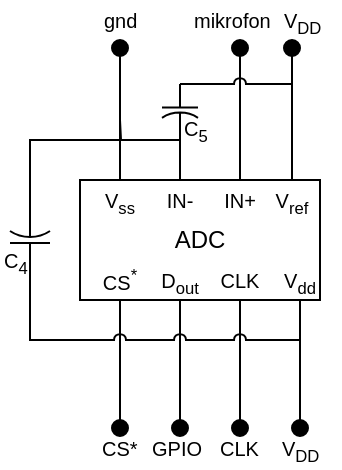 <mxfile version="10.5.4" type="device"><diagram id="VQJFpgWeK8DuyLRUv7vn" name="Page-1"><mxGraphModel dx="359" dy="184" grid="1" gridSize="10" guides="1" tooltips="1" connect="1" arrows="1" fold="1" page="1" pageScale="1" pageWidth="1169" pageHeight="1654" math="0" shadow="0"><root><mxCell id="0"/><mxCell id="1" parent="0"/><mxCell id="gm0Rh2tQ_B8IjHC92pRh-2" value="" style="group" vertex="1" connectable="0" parent="1"><mxGeometry x="370" y="160" width="130" height="60" as="geometry"/></mxCell><mxCell id="gm0Rh2tQ_B8IjHC92pRh-3" value="ADC" style="rounded=0;whiteSpace=wrap;html=1;" vertex="1" parent="gm0Rh2tQ_B8IjHC92pRh-2"><mxGeometry width="120" height="60" as="geometry"/></mxCell><mxCell id="gm0Rh2tQ_B8IjHC92pRh-4" value="&lt;font style=&quot;font-size: 10px&quot;&gt;V&lt;sub&gt;ref&lt;/sub&gt;&lt;/font&gt;" style="text;html=1;strokeColor=none;fillColor=none;align=center;verticalAlign=middle;whiteSpace=wrap;rounded=0;" vertex="1" parent="gm0Rh2tQ_B8IjHC92pRh-2"><mxGeometry x="86" width="40" height="20" as="geometry"/></mxCell><mxCell id="gm0Rh2tQ_B8IjHC92pRh-5" value="&lt;font style=&quot;font-size: 10px&quot;&gt;V&lt;sub&gt;dd&lt;/sub&gt;&lt;/font&gt;" style="text;html=1;strokeColor=none;fillColor=none;align=center;verticalAlign=middle;whiteSpace=wrap;rounded=0;" vertex="1" parent="gm0Rh2tQ_B8IjHC92pRh-2"><mxGeometry x="90" y="40" width="40" height="20" as="geometry"/></mxCell><mxCell id="gm0Rh2tQ_B8IjHC92pRh-6" value="&lt;font style=&quot;font-size: 10px&quot;&gt;CLK&lt;/font&gt;" style="text;html=1;strokeColor=none;fillColor=none;align=center;verticalAlign=middle;whiteSpace=wrap;rounded=0;" vertex="1" parent="gm0Rh2tQ_B8IjHC92pRh-2"><mxGeometry x="60" y="40" width="40" height="20" as="geometry"/></mxCell><mxCell id="gm0Rh2tQ_B8IjHC92pRh-7" value="&lt;font size=&quot;1&quot;&gt;V&lt;sub&gt;ss&lt;/sub&gt;&lt;/font&gt;" style="text;html=1;strokeColor=none;fillColor=none;align=center;verticalAlign=middle;whiteSpace=wrap;rounded=0;" vertex="1" parent="gm0Rh2tQ_B8IjHC92pRh-2"><mxGeometry width="40" height="20" as="geometry"/></mxCell><mxCell id="gm0Rh2tQ_B8IjHC92pRh-8" value="&lt;span&gt;&lt;font style=&quot;font-size: 10px&quot;&gt;IN+&lt;/font&gt;&lt;/span&gt;&lt;br&gt;" style="text;html=1;strokeColor=none;fillColor=none;align=center;verticalAlign=middle;whiteSpace=wrap;rounded=0;" vertex="1" parent="gm0Rh2tQ_B8IjHC92pRh-2"><mxGeometry x="60" width="40" height="20" as="geometry"/></mxCell><mxCell id="gm0Rh2tQ_B8IjHC92pRh-10" value="&lt;span&gt;&lt;font style=&quot;font-size: 10px&quot;&gt;IN-&lt;/font&gt;&lt;/span&gt;&lt;br&gt;" style="text;html=1;strokeColor=none;fillColor=none;align=center;verticalAlign=middle;whiteSpace=wrap;rounded=0;" vertex="1" parent="gm0Rh2tQ_B8IjHC92pRh-2"><mxGeometry x="30" width="40" height="20" as="geometry"/></mxCell><mxCell id="gm0Rh2tQ_B8IjHC92pRh-11" value="&lt;font size=&quot;1&quot;&gt;D&lt;sub&gt;out&lt;/sub&gt;&lt;/font&gt;" style="text;html=1;strokeColor=none;fillColor=none;align=center;verticalAlign=middle;whiteSpace=wrap;rounded=0;" vertex="1" parent="gm0Rh2tQ_B8IjHC92pRh-2"><mxGeometry x="30" y="40" width="40" height="20" as="geometry"/></mxCell><mxCell id="gm0Rh2tQ_B8IjHC92pRh-12" value="&lt;font style=&quot;font-size: 10px&quot;&gt;CS&lt;sup&gt;*&lt;/sup&gt;&lt;/font&gt;" style="text;html=1;strokeColor=none;fillColor=none;align=center;verticalAlign=middle;whiteSpace=wrap;rounded=0;" vertex="1" parent="gm0Rh2tQ_B8IjHC92pRh-2"><mxGeometry y="40" width="40" height="20" as="geometry"/></mxCell><mxCell id="gm0Rh2tQ_B8IjHC92pRh-15" value="&lt;font style=&quot;font-size: 10px&quot;&gt;gnd&lt;/font&gt;" style="text;html=1;resizable=0;points=[];autosize=1;align=left;verticalAlign=top;spacingTop=-4;" vertex="1" parent="1"><mxGeometry x="380" y="70" width="30" height="20" as="geometry"/></mxCell><mxCell id="gm0Rh2tQ_B8IjHC92pRh-17" value="&lt;font style=&quot;font-size: 10px&quot;&gt;mikrofon&lt;/font&gt;" style="text;html=1;resizable=0;points=[];autosize=1;align=left;verticalAlign=top;spacingTop=-4;" vertex="1" parent="1"><mxGeometry x="425" y="70" width="50" height="20" as="geometry"/></mxCell><mxCell id="gm0Rh2tQ_B8IjHC92pRh-20" value="&lt;font style=&quot;font-size: 10px&quot;&gt;V&lt;sub&gt;DD&lt;/sub&gt;&lt;/font&gt;" style="text;html=1;resizable=0;points=[];autosize=1;align=left;verticalAlign=top;spacingTop=-4;" vertex="1" parent="1"><mxGeometry x="470" y="70" width="30" height="20" as="geometry"/></mxCell><mxCell id="gm0Rh2tQ_B8IjHC92pRh-21" value="" style="verticalLabelPosition=bottom;shadow=0;dashed=0;align=center;fillColor=#000000;html=1;verticalAlign=top;strokeWidth=1;shape=ellipse;perimeter=ellipsePerimeter;fontSize=16;" vertex="1" parent="1"><mxGeometry x="386" y="90" width="8" height="8" as="geometry"/></mxCell><mxCell id="gm0Rh2tQ_B8IjHC92pRh-22" value="" style="verticalLabelPosition=bottom;shadow=0;dashed=0;align=center;fillColor=#000000;html=1;verticalAlign=top;strokeWidth=1;shape=ellipse;perimeter=ellipsePerimeter;fontSize=16;" vertex="1" parent="1"><mxGeometry x="446" y="90" width="8" height="8" as="geometry"/></mxCell><mxCell id="gm0Rh2tQ_B8IjHC92pRh-23" value="" style="verticalLabelPosition=bottom;shadow=0;dashed=0;align=center;fillColor=#000000;html=1;verticalAlign=top;strokeWidth=1;shape=ellipse;perimeter=ellipsePerimeter;fontSize=16;" vertex="1" parent="1"><mxGeometry x="472" y="90" width="8" height="8" as="geometry"/></mxCell><mxCell id="gm0Rh2tQ_B8IjHC92pRh-24" style="edgeStyle=orthogonalEdgeStyle;rounded=0;orthogonalLoop=1;jettySize=auto;html=1;exitX=0.5;exitY=0;exitDx=0;exitDy=0;entryX=0.5;entryY=1;entryDx=0;entryDy=0;endArrow=none;endFill=0;" edge="1" parent="1" source="gm0Rh2tQ_B8IjHC92pRh-7" target="gm0Rh2tQ_B8IjHC92pRh-21"><mxGeometry relative="1" as="geometry"/></mxCell><mxCell id="gm0Rh2tQ_B8IjHC92pRh-25" style="edgeStyle=orthogonalEdgeStyle;rounded=0;orthogonalLoop=1;jettySize=auto;html=1;exitX=0.5;exitY=0;exitDx=0;exitDy=0;entryX=0.5;entryY=1;entryDx=0;entryDy=0;endArrow=none;endFill=0;" edge="1" parent="1" source="gm0Rh2tQ_B8IjHC92pRh-8" target="gm0Rh2tQ_B8IjHC92pRh-22"><mxGeometry relative="1" as="geometry"/></mxCell><mxCell id="gm0Rh2tQ_B8IjHC92pRh-26" style="edgeStyle=orthogonalEdgeStyle;rounded=0;orthogonalLoop=1;jettySize=auto;html=1;exitX=0.5;exitY=0;exitDx=0;exitDy=0;entryX=0.5;entryY=1;entryDx=0;entryDy=0;endArrow=none;endFill=0;" edge="1" parent="1" source="gm0Rh2tQ_B8IjHC92pRh-4" target="gm0Rh2tQ_B8IjHC92pRh-23"><mxGeometry relative="1" as="geometry"/></mxCell><mxCell id="gm0Rh2tQ_B8IjHC92pRh-27" style="edgeStyle=orthogonalEdgeStyle;rounded=0;orthogonalLoop=1;jettySize=auto;html=1;exitX=0.5;exitY=0;exitDx=0;exitDy=0;endArrow=none;endFill=0;" edge="1" parent="1" source="gm0Rh2tQ_B8IjHC92pRh-10"><mxGeometry relative="1" as="geometry"><mxPoint x="390" y="130" as="targetPoint"/></mxGeometry></mxCell><mxCell id="gm0Rh2tQ_B8IjHC92pRh-28" value="" style="verticalLabelPosition=bottom;shadow=0;dashed=0;align=center;fillColor=#000000;html=1;verticalAlign=top;strokeWidth=1;shape=ellipse;perimeter=ellipsePerimeter;fontSize=16;" vertex="1" parent="1"><mxGeometry x="386" y="280" width="8" height="8" as="geometry"/></mxCell><mxCell id="gm0Rh2tQ_B8IjHC92pRh-29" value="" style="verticalLabelPosition=bottom;shadow=0;dashed=0;align=center;fillColor=#000000;html=1;verticalAlign=top;strokeWidth=1;shape=ellipse;perimeter=ellipsePerimeter;fontSize=16;" vertex="1" parent="1"><mxGeometry x="416" y="280" width="8" height="8" as="geometry"/></mxCell><mxCell id="gm0Rh2tQ_B8IjHC92pRh-30" value="" style="verticalLabelPosition=bottom;shadow=0;dashed=0;align=center;fillColor=#000000;html=1;verticalAlign=top;strokeWidth=1;shape=ellipse;perimeter=ellipsePerimeter;fontSize=16;" vertex="1" parent="1"><mxGeometry x="446" y="280" width="8" height="8" as="geometry"/></mxCell><mxCell id="gm0Rh2tQ_B8IjHC92pRh-31" value="" style="verticalLabelPosition=bottom;shadow=0;dashed=0;align=center;fillColor=#000000;html=1;verticalAlign=top;strokeWidth=1;shape=ellipse;perimeter=ellipsePerimeter;fontSize=16;" vertex="1" parent="1"><mxGeometry x="476" y="280" width="8" height="8" as="geometry"/></mxCell><mxCell id="gm0Rh2tQ_B8IjHC92pRh-32" style="edgeStyle=orthogonalEdgeStyle;rounded=0;orthogonalLoop=1;jettySize=auto;html=1;exitX=0.5;exitY=1;exitDx=0;exitDy=0;entryX=0.5;entryY=0;entryDx=0;entryDy=0;endArrow=none;endFill=0;" edge="1" parent="1" source="gm0Rh2tQ_B8IjHC92pRh-5" target="gm0Rh2tQ_B8IjHC92pRh-31"><mxGeometry relative="1" as="geometry"/></mxCell><mxCell id="gm0Rh2tQ_B8IjHC92pRh-33" style="edgeStyle=orthogonalEdgeStyle;rounded=0;orthogonalLoop=1;jettySize=auto;html=1;exitX=0.5;exitY=1;exitDx=0;exitDy=0;entryX=0.5;entryY=0;entryDx=0;entryDy=0;endArrow=none;endFill=0;" edge="1" parent="1" source="gm0Rh2tQ_B8IjHC92pRh-6" target="gm0Rh2tQ_B8IjHC92pRh-30"><mxGeometry relative="1" as="geometry"/></mxCell><mxCell id="gm0Rh2tQ_B8IjHC92pRh-34" style="edgeStyle=orthogonalEdgeStyle;rounded=0;orthogonalLoop=1;jettySize=auto;html=1;exitX=0.5;exitY=1;exitDx=0;exitDy=0;entryX=0.5;entryY=0;entryDx=0;entryDy=0;endArrow=none;endFill=0;" edge="1" parent="1" source="gm0Rh2tQ_B8IjHC92pRh-11" target="gm0Rh2tQ_B8IjHC92pRh-29"><mxGeometry relative="1" as="geometry"/></mxCell><mxCell id="gm0Rh2tQ_B8IjHC92pRh-35" style="edgeStyle=orthogonalEdgeStyle;rounded=0;orthogonalLoop=1;jettySize=auto;html=1;exitX=0.5;exitY=1;exitDx=0;exitDy=0;entryX=0.5;entryY=0;entryDx=0;entryDy=0;endArrow=none;endFill=0;" edge="1" parent="1" source="gm0Rh2tQ_B8IjHC92pRh-12" target="gm0Rh2tQ_B8IjHC92pRh-28"><mxGeometry relative="1" as="geometry"/></mxCell><mxCell id="gm0Rh2tQ_B8IjHC92pRh-36" value="&lt;font style=&quot;font-size: 10px&quot;&gt;CS*&lt;/font&gt;" style="text;html=1;resizable=0;points=[];autosize=1;align=left;verticalAlign=top;spacingTop=-4;" vertex="1" parent="1"><mxGeometry x="379" y="284" width="30" height="20" as="geometry"/></mxCell><mxCell id="gm0Rh2tQ_B8IjHC92pRh-37" value="&lt;font style=&quot;font-size: 10px&quot;&gt;GPIO&lt;/font&gt;" style="text;html=1;resizable=0;points=[];autosize=1;align=left;verticalAlign=top;spacingTop=-4;" vertex="1" parent="1"><mxGeometry x="404" y="284" width="40" height="20" as="geometry"/></mxCell><mxCell id="gm0Rh2tQ_B8IjHC92pRh-38" value="&lt;font style=&quot;font-size: 10px&quot;&gt;CLK&lt;/font&gt;" style="text;html=1;resizable=0;points=[];autosize=1;align=left;verticalAlign=top;spacingTop=-4;" vertex="1" parent="1"><mxGeometry x="438" y="284" width="30" height="20" as="geometry"/></mxCell><mxCell id="gm0Rh2tQ_B8IjHC92pRh-39" value="&lt;font style=&quot;font-size: 10px&quot;&gt;V&lt;sub&gt;DD&lt;/sub&gt;&lt;/font&gt;" style="text;html=1;resizable=0;points=[];autosize=1;align=left;verticalAlign=top;spacingTop=-4;" vertex="1" parent="1"><mxGeometry x="469" y="284" width="30" height="20" as="geometry"/></mxCell><mxCell id="gm0Rh2tQ_B8IjHC92pRh-43" style="edgeStyle=orthogonalEdgeStyle;rounded=0;orthogonalLoop=1;jettySize=auto;html=1;exitX=0;exitY=0.5;exitDx=0;exitDy=0;exitPerimeter=0;entryX=0.5;entryY=1;entryDx=0;entryDy=0;endArrow=none;endFill=0;jumpStyle=arc;" edge="1" parent="1" source="gm0Rh2tQ_B8IjHC92pRh-41" target="gm0Rh2tQ_B8IjHC92pRh-5"><mxGeometry relative="1" as="geometry"><Array as="points"><mxPoint x="345" y="240"/><mxPoint x="480" y="240"/></Array></mxGeometry></mxCell><mxCell id="gm0Rh2tQ_B8IjHC92pRh-45" style="edgeStyle=orthogonalEdgeStyle;rounded=0;jumpStyle=arc;orthogonalLoop=1;jettySize=auto;html=1;exitX=1;exitY=0.5;exitDx=0;exitDy=0;exitPerimeter=0;entryX=0.5;entryY=0;entryDx=0;entryDy=0;endArrow=none;endFill=0;" edge="1" parent="1" source="gm0Rh2tQ_B8IjHC92pRh-41" target="gm0Rh2tQ_B8IjHC92pRh-7"><mxGeometry relative="1" as="geometry"/></mxCell><mxCell id="gm0Rh2tQ_B8IjHC92pRh-41" value="" style="verticalLabelPosition=bottom;shadow=0;dashed=0;align=center;fillColor=#ffffff;html=1;verticalAlign=top;strokeWidth=1;shape=mxgraph.electrical.capacitors.capacitor_2;rotation=-90;" vertex="1" parent="1"><mxGeometry x="330" y="180" width="30" height="20" as="geometry"/></mxCell><mxCell id="gm0Rh2tQ_B8IjHC92pRh-44" value="&lt;font style=&quot;font-size: 10px&quot;&gt;C&lt;sub&gt;4&lt;/sub&gt;&lt;/font&gt;" style="text;html=1;resizable=0;points=[];autosize=1;align=left;verticalAlign=top;spacingTop=-4;" vertex="1" parent="1"><mxGeometry x="330" y="190" width="30" height="20" as="geometry"/></mxCell><mxCell id="gm0Rh2tQ_B8IjHC92pRh-47" style="edgeStyle=orthogonalEdgeStyle;rounded=0;jumpStyle=arc;orthogonalLoop=1;jettySize=auto;html=1;exitX=1;exitY=0.5;exitDx=0;exitDy=0;exitPerimeter=0;entryX=0.5;entryY=0;entryDx=0;entryDy=0;endArrow=none;endFill=0;" edge="1" parent="1" source="gm0Rh2tQ_B8IjHC92pRh-46" target="gm0Rh2tQ_B8IjHC92pRh-10"><mxGeometry relative="1" as="geometry"/></mxCell><mxCell id="gm0Rh2tQ_B8IjHC92pRh-48" style="edgeStyle=orthogonalEdgeStyle;rounded=0;jumpStyle=arc;orthogonalLoop=1;jettySize=auto;html=1;exitX=0;exitY=0.5;exitDx=0;exitDy=0;exitPerimeter=0;entryX=0.5;entryY=0;entryDx=0;entryDy=0;endArrow=none;endFill=0;" edge="1" parent="1" source="gm0Rh2tQ_B8IjHC92pRh-46" target="gm0Rh2tQ_B8IjHC92pRh-4"><mxGeometry relative="1" as="geometry"><Array as="points"><mxPoint x="476" y="112"/></Array></mxGeometry></mxCell><mxCell id="gm0Rh2tQ_B8IjHC92pRh-46" value="" style="verticalLabelPosition=bottom;shadow=0;dashed=0;align=center;fillColor=#ffffff;html=1;verticalAlign=top;strokeWidth=1;shape=mxgraph.electrical.capacitors.capacitor_2;rotation=90;" vertex="1" parent="1"><mxGeometry x="407" y="116" width="26" height="18" as="geometry"/></mxCell><mxCell id="gm0Rh2tQ_B8IjHC92pRh-49" value="&lt;font style=&quot;font-size: 10px&quot;&gt;C&lt;sub&gt;5&lt;/sub&gt;&lt;/font&gt;" style="text;html=1;resizable=0;points=[];autosize=1;align=left;verticalAlign=top;spacingTop=-4;" vertex="1" parent="1"><mxGeometry x="420" y="124" width="30" height="20" as="geometry"/></mxCell></root></mxGraphModel></diagram></mxfile>